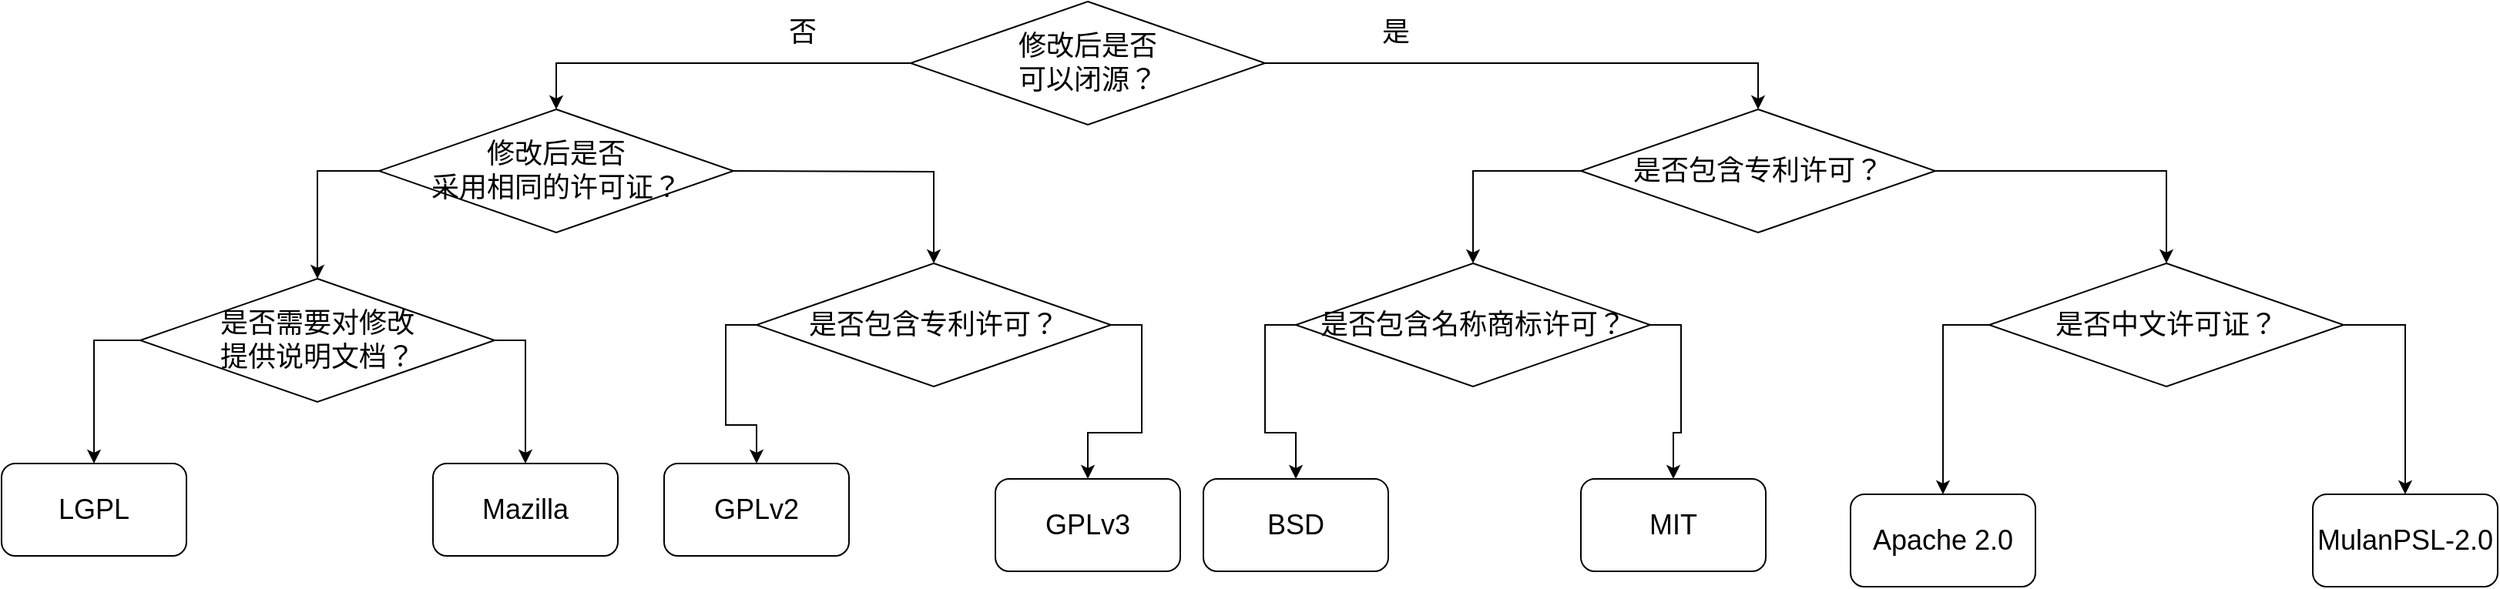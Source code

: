<mxfile><diagram id="LE3yUgR7pAqKSQjW2y4f" name="第 1 页"><mxGraphModel dx="1462" dy="352" grid="1" gridSize="10" guides="1" tooltips="1" connect="1" arrows="1" fold="1" page="1" pageScale="1" pageWidth="827" pageHeight="1169" math="0" shadow="0"><root><mxCell id="0"/><mxCell id="1" parent="0"/><mxCell id="4" value="" style="edgeStyle=orthogonalEdgeStyle;rounded=0;orthogonalLoop=1;jettySize=auto;html=1;exitX=0;exitY=0.5;exitDx=0;exitDy=0;entryX=0.5;entryY=0;entryDx=0;entryDy=0;" parent="1" source="2" target="16" edge="1"><mxGeometry relative="1" as="geometry"><mxPoint x="-150" y="280" as="targetPoint"/></mxGeometry></mxCell><mxCell id="6" value="" style="edgeStyle=orthogonalEdgeStyle;rounded=0;orthogonalLoop=1;jettySize=auto;html=1;entryX=0.5;entryY=0;entryDx=0;entryDy=0;" parent="1" source="2" target="21" edge="1"><mxGeometry relative="1" as="geometry"><mxPoint x="390" y="280" as="targetPoint"/></mxGeometry></mxCell><mxCell id="2" value="&lt;font style=&quot;font-size: 18px&quot;&gt;修改后是否&lt;br&gt;可以闭源？&lt;/font&gt;" style="rhombus;whiteSpace=wrap;html=1;" parent="1" vertex="1"><mxGeometry x="10" y="180" width="230" height="80" as="geometry"/></mxCell><mxCell id="14" value="" style="edgeStyle=orthogonalEdgeStyle;rounded=0;orthogonalLoop=1;jettySize=auto;html=1;exitX=0;exitY=0.5;exitDx=0;exitDy=0;entryX=0.5;entryY=0;entryDx=0;entryDy=0;" parent="1" source="16" target="17" edge="1"><mxGeometry relative="1" as="geometry"><mxPoint x="-380" y="360" as="targetPoint"/></mxGeometry></mxCell><mxCell id="16" value="&lt;font style=&quot;font-size: 18px&quot;&gt;修改后是否&lt;br&gt;采用相同的许可证？&lt;/font&gt;" style="rhombus;whiteSpace=wrap;html=1;" parent="1" vertex="1"><mxGeometry x="-335" y="250" width="230" height="80" as="geometry"/></mxCell><mxCell id="43" style="edgeStyle=orthogonalEdgeStyle;rounded=0;orthogonalLoop=1;jettySize=auto;html=1;exitX=1;exitY=0.5;exitDx=0;exitDy=0;entryX=0.5;entryY=0;entryDx=0;entryDy=0;" parent="1" source="17" target="28" edge="1"><mxGeometry relative="1" as="geometry"/></mxCell><mxCell id="17" value="&lt;span style=&quot;font-size: 18px&quot;&gt;是否需要对修改&lt;br&gt;提供说明文档？&lt;/span&gt;" style="rhombus;whiteSpace=wrap;html=1;" parent="1" vertex="1"><mxGeometry x="-490" y="360" width="230" height="80" as="geometry"/></mxCell><mxCell id="44" style="edgeStyle=orthogonalEdgeStyle;rounded=0;orthogonalLoop=1;jettySize=auto;html=1;exitX=0;exitY=0.5;exitDx=0;exitDy=0;entryX=0.5;entryY=0;entryDx=0;entryDy=0;" parent="1" source="18" target="34" edge="1"><mxGeometry relative="1" as="geometry"/></mxCell><mxCell id="46" style="edgeStyle=orthogonalEdgeStyle;rounded=0;orthogonalLoop=1;jettySize=auto;html=1;exitX=1;exitY=0.5;exitDx=0;exitDy=0;entryX=0.5;entryY=0;entryDx=0;entryDy=0;" parent="1" source="18" target="35" edge="1"><mxGeometry relative="1" as="geometry"/></mxCell><mxCell id="18" value="&lt;span style=&quot;font-size: 18px&quot;&gt;是否包含专利许可？&lt;/span&gt;" style="rhombus;whiteSpace=wrap;html=1;" parent="1" vertex="1"><mxGeometry x="-90" y="350" width="230" height="80" as="geometry"/></mxCell><mxCell id="19" value="" style="edgeStyle=orthogonalEdgeStyle;rounded=0;orthogonalLoop=1;jettySize=auto;html=1;exitX=0;exitY=0.5;exitDx=0;exitDy=0;entryX=0.5;entryY=0;entryDx=0;entryDy=0;" parent="1" source="21" target="22" edge="1"><mxGeometry relative="1" as="geometry"><mxPoint x="400" y="360" as="targetPoint"/></mxGeometry></mxCell><mxCell id="20" value="" style="edgeStyle=orthogonalEdgeStyle;rounded=0;orthogonalLoop=1;jettySize=auto;html=1;entryX=0.5;entryY=0;entryDx=0;entryDy=0;" parent="1" source="21" target="23" edge="1"><mxGeometry relative="1" as="geometry"><mxPoint x="805" y="350" as="targetPoint"/></mxGeometry></mxCell><mxCell id="21" value="&lt;font style=&quot;font-size: 18px&quot;&gt;是否包含专利许可？&lt;/font&gt;" style="rhombus;whiteSpace=wrap;html=1;" parent="1" vertex="1"><mxGeometry x="445" y="250" width="230" height="80" as="geometry"/></mxCell><mxCell id="47" style="edgeStyle=orthogonalEdgeStyle;rounded=0;orthogonalLoop=1;jettySize=auto;html=1;exitX=0;exitY=0.5;exitDx=0;exitDy=0;entryX=0.5;entryY=0;entryDx=0;entryDy=0;" parent="1" source="22" target="37" edge="1"><mxGeometry relative="1" as="geometry"/></mxCell><mxCell id="48" style="edgeStyle=orthogonalEdgeStyle;rounded=0;orthogonalLoop=1;jettySize=auto;html=1;exitX=1;exitY=0.5;exitDx=0;exitDy=0;entryX=0.5;entryY=0;entryDx=0;entryDy=0;" parent="1" source="22" target="38" edge="1"><mxGeometry relative="1" as="geometry"/></mxCell><mxCell id="22" value="&lt;span style=&quot;font-size: 18px&quot;&gt;是否包含名称商标许可？&lt;/span&gt;" style="rhombus;whiteSpace=wrap;html=1;" parent="1" vertex="1"><mxGeometry x="260" y="350" width="230" height="80" as="geometry"/></mxCell><mxCell id="49" style="edgeStyle=orthogonalEdgeStyle;rounded=0;orthogonalLoop=1;jettySize=auto;html=1;exitX=0;exitY=0.5;exitDx=0;exitDy=0;entryX=0.5;entryY=0;entryDx=0;entryDy=0;" parent="1" source="23" target="42" edge="1"><mxGeometry relative="1" as="geometry"/></mxCell><mxCell id="50" style="edgeStyle=orthogonalEdgeStyle;rounded=0;orthogonalLoop=1;jettySize=auto;html=1;exitX=1;exitY=0.5;exitDx=0;exitDy=0;entryX=0.5;entryY=0;entryDx=0;entryDy=0;" parent="1" source="23" target="39" edge="1"><mxGeometry relative="1" as="geometry"/></mxCell><mxCell id="23" value="&lt;span style=&quot;font-size: 18px&quot;&gt;是否中文许可证？&lt;/span&gt;" style="rhombus;whiteSpace=wrap;html=1;" parent="1" vertex="1"><mxGeometry x="710" y="350" width="230" height="80" as="geometry"/></mxCell><mxCell id="24" value="&lt;font style=&quot;font-size: 18px&quot;&gt;LGPL&lt;/font&gt;" style="rounded=1;whiteSpace=wrap;html=1;" parent="1" vertex="1"><mxGeometry x="-580" y="480" width="120" height="60" as="geometry"/></mxCell><mxCell id="27" value="" style="rounded=0;orthogonalLoop=1;jettySize=auto;html=1;entryX=0.5;entryY=0;entryDx=0;entryDy=0;edgeStyle=orthogonalEdgeStyle;" parent="1" target="18" edge="1"><mxGeometry relative="1" as="geometry"><mxPoint x="45" y="350" as="targetPoint"/><mxPoint x="-105.0" y="290.0" as="sourcePoint"/></mxGeometry></mxCell><mxCell id="28" value="&lt;font style=&quot;font-size: 18px&quot;&gt;Mazilla&lt;/font&gt;" style="rounded=1;whiteSpace=wrap;html=1;" parent="1" vertex="1"><mxGeometry x="-300" y="480" width="120" height="60" as="geometry"/></mxCell><mxCell id="31" value="" style="edgeStyle=orthogonalEdgeStyle;rounded=0;orthogonalLoop=1;jettySize=auto;html=1;exitX=0;exitY=0.5;exitDx=0;exitDy=0;entryX=0.5;entryY=0;entryDx=0;entryDy=0;" parent="1" source="17" target="24" edge="1"><mxGeometry relative="1" as="geometry"><mxPoint x="-365" y="370" as="targetPoint"/><mxPoint x="-325" y="300" as="sourcePoint"/></mxGeometry></mxCell><mxCell id="34" value="&lt;font style=&quot;font-size: 18px&quot;&gt;GPLv2&lt;/font&gt;" style="rounded=1;whiteSpace=wrap;html=1;" parent="1" vertex="1"><mxGeometry x="-150" y="480" width="120" height="60" as="geometry"/></mxCell><mxCell id="35" value="&lt;font style=&quot;font-size: 18px&quot;&gt;GPLv3&lt;/font&gt;" style="rounded=1;whiteSpace=wrap;html=1;" parent="1" vertex="1"><mxGeometry x="65" y="490" width="120" height="60" as="geometry"/></mxCell><mxCell id="36" style="edgeStyle=orthogonalEdgeStyle;rounded=0;orthogonalLoop=1;jettySize=auto;html=1;exitX=0.5;exitY=1;exitDx=0;exitDy=0;" parent="1" source="35" target="35" edge="1"><mxGeometry relative="1" as="geometry"/></mxCell><mxCell id="37" value="&lt;font style=&quot;font-size: 18px&quot;&gt;BSD&lt;/font&gt;" style="rounded=1;whiteSpace=wrap;html=1;" parent="1" vertex="1"><mxGeometry x="200" y="490" width="120" height="60" as="geometry"/></mxCell><mxCell id="38" value="&lt;font style=&quot;font-size: 18px&quot;&gt;MIT&lt;/font&gt;" style="rounded=1;whiteSpace=wrap;html=1;" parent="1" vertex="1"><mxGeometry x="445" y="490" width="120" height="60" as="geometry"/></mxCell><mxCell id="39" value="&lt;font style=&quot;font-size: 18px&quot;&gt;MulanPSL-2.0&lt;/font&gt;" style="rounded=1;whiteSpace=wrap;html=1;" parent="1" vertex="1"><mxGeometry x="920" y="500" width="120" height="60" as="geometry"/></mxCell><mxCell id="42" value="&lt;font style=&quot;font-size: 18px&quot;&gt;Apache 2.0&lt;/font&gt;" style="rounded=1;whiteSpace=wrap;html=1;" parent="1" vertex="1"><mxGeometry x="620" y="500" width="120" height="60" as="geometry"/></mxCell><mxCell id="51" value="&lt;font style=&quot;font-size: 18px&quot;&gt;否&lt;/font&gt;" style="text;html=1;strokeColor=none;fillColor=none;align=center;verticalAlign=middle;whiteSpace=wrap;rounded=0;" parent="1" vertex="1"><mxGeometry x="-80" y="190" width="40" height="20" as="geometry"/></mxCell><mxCell id="52" value="&lt;font style=&quot;font-size: 18px&quot;&gt;是&lt;/font&gt;" style="text;html=1;strokeColor=none;fillColor=none;align=center;verticalAlign=middle;whiteSpace=wrap;rounded=0;" parent="1" vertex="1"><mxGeometry x="305" y="190" width="40" height="20" as="geometry"/></mxCell></root></mxGraphModel></diagram></mxfile>